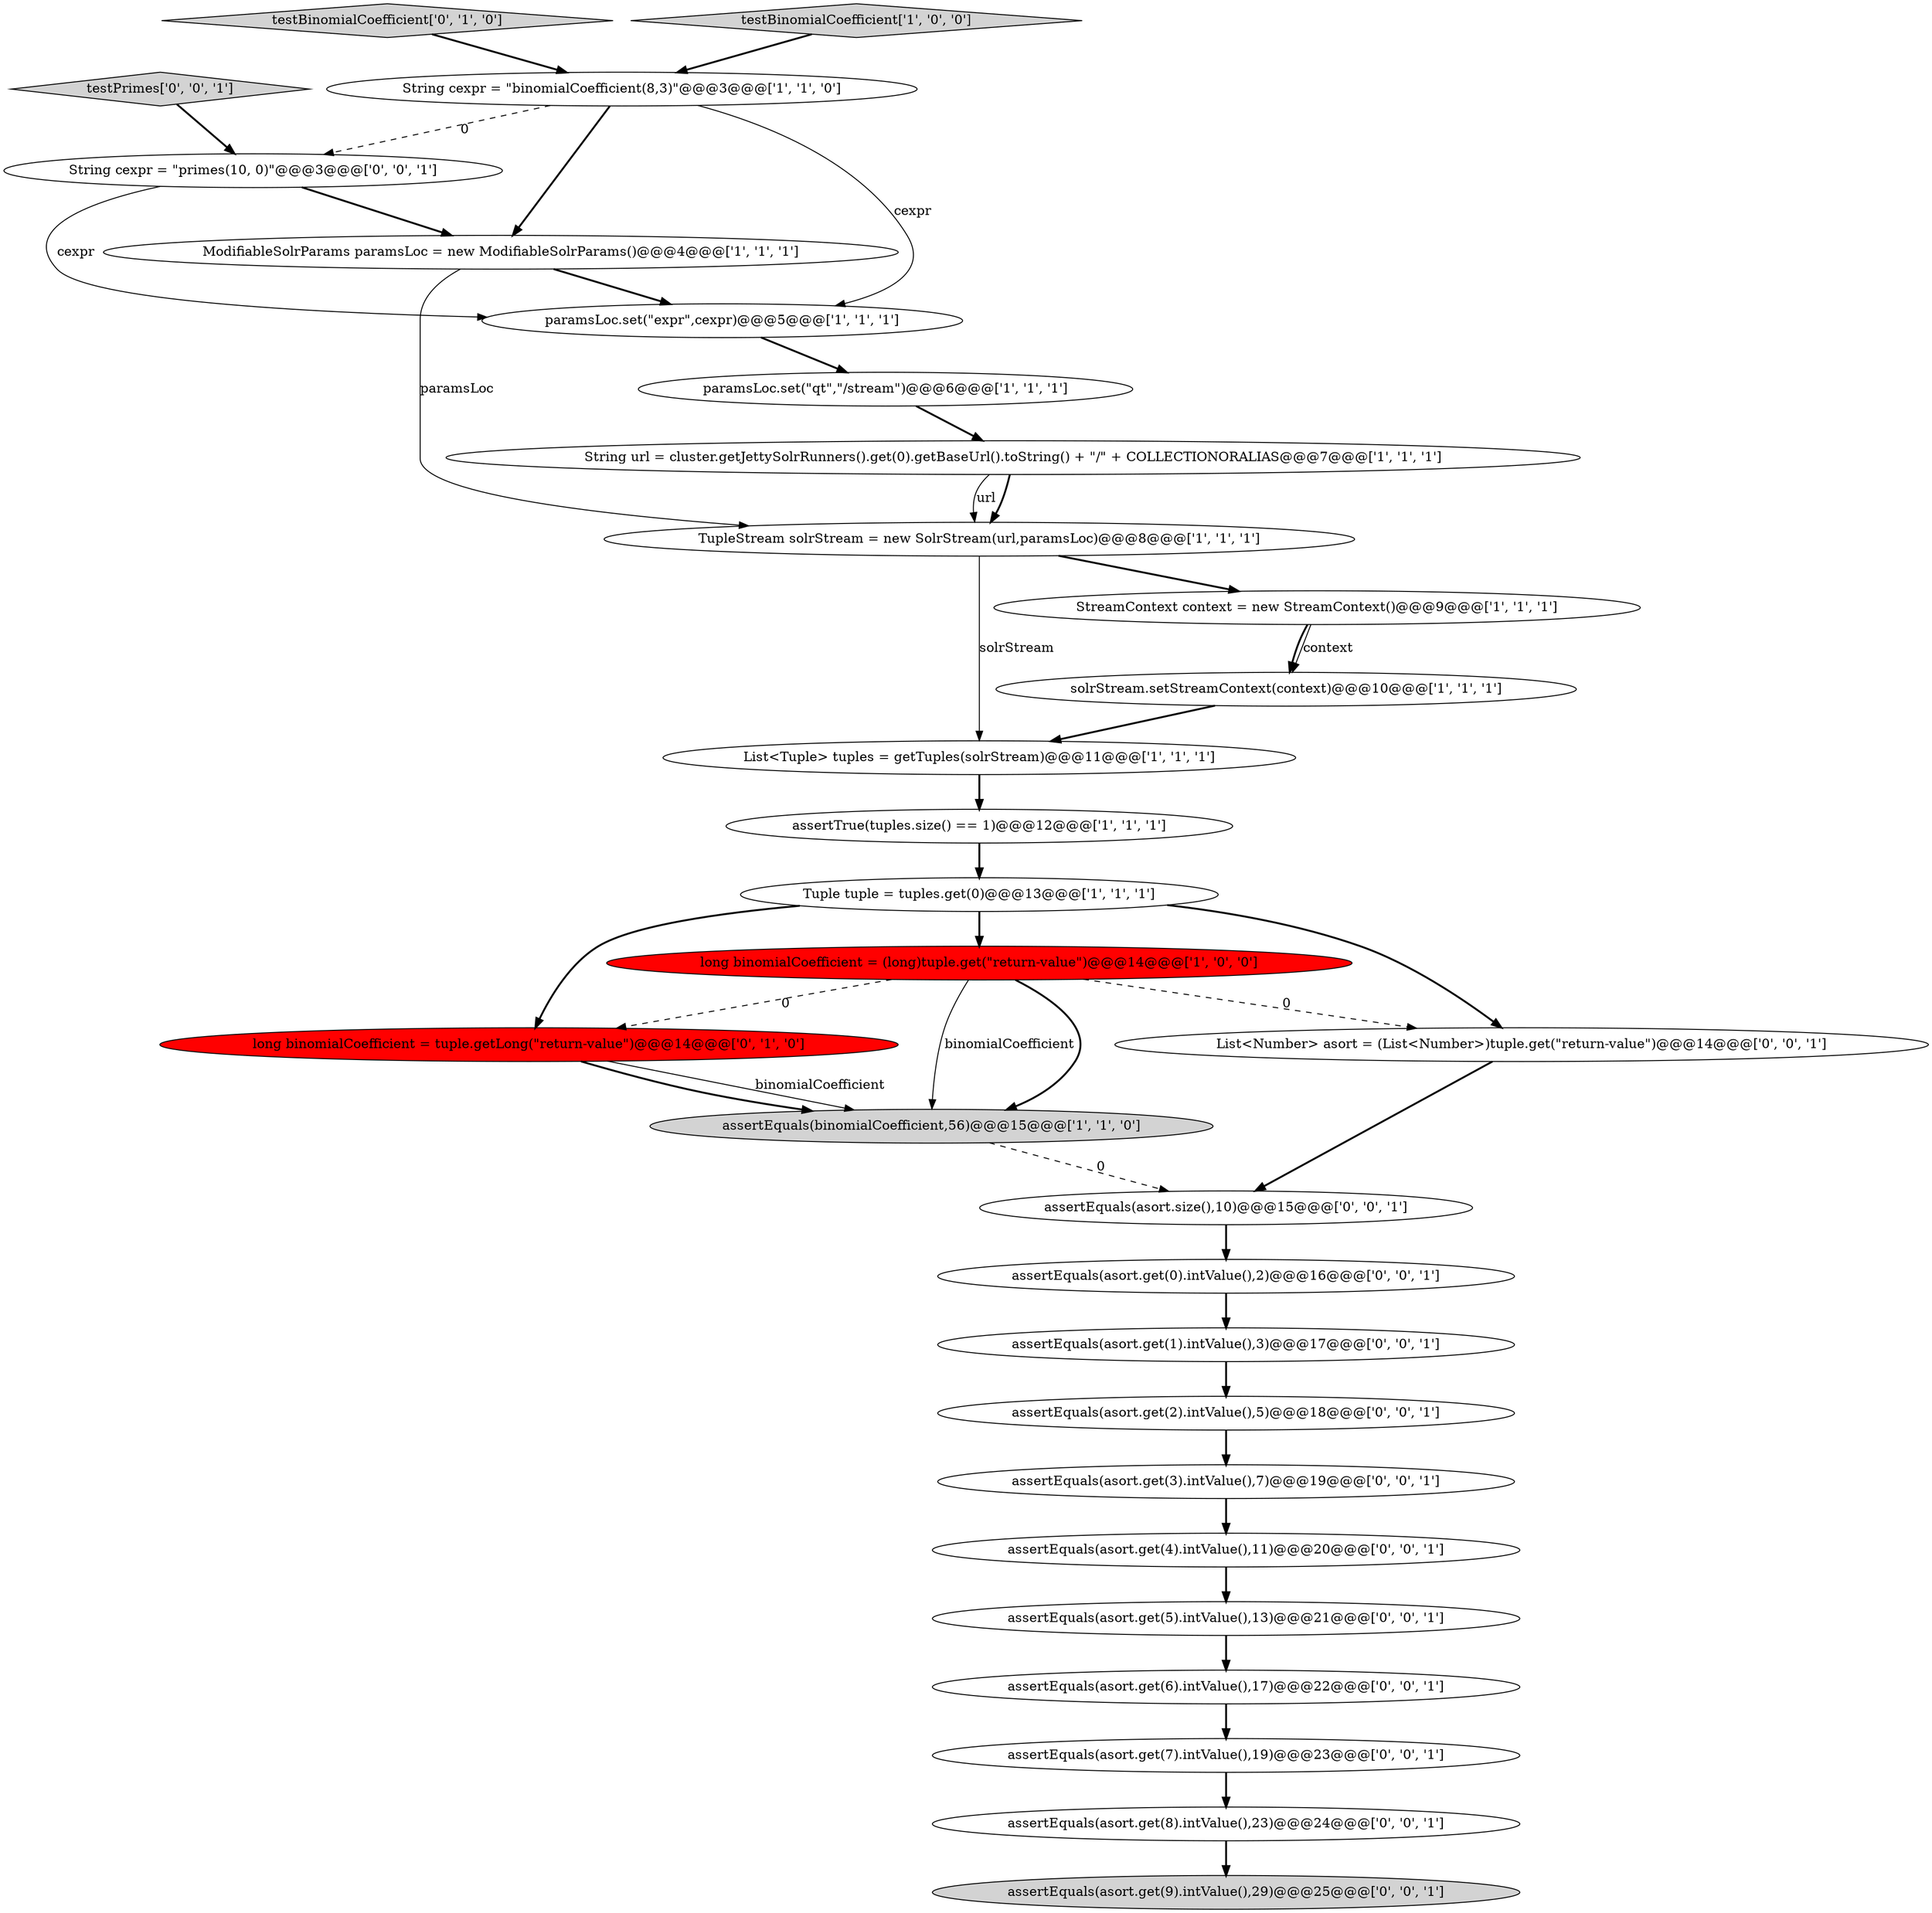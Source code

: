 digraph {
14 [style = filled, label = "long binomialCoefficient = tuple.getLong(\"return-value\")@@@14@@@['0', '1', '0']", fillcolor = red, shape = ellipse image = "AAA1AAABBB2BBB"];
17 [style = filled, label = "assertEquals(asort.get(0).intValue(),2)@@@16@@@['0', '0', '1']", fillcolor = white, shape = ellipse image = "AAA0AAABBB3BBB"];
26 [style = filled, label = "assertEquals(asort.get(8).intValue(),23)@@@24@@@['0', '0', '1']", fillcolor = white, shape = ellipse image = "AAA0AAABBB3BBB"];
9 [style = filled, label = "String cexpr = \"binomialCoefficient(8,3)\"@@@3@@@['1', '1', '0']", fillcolor = white, shape = ellipse image = "AAA0AAABBB1BBB"];
28 [style = filled, label = "assertEquals(asort.size(),10)@@@15@@@['0', '0', '1']", fillcolor = white, shape = ellipse image = "AAA0AAABBB3BBB"];
21 [style = filled, label = "List<Number> asort = (List<Number>)tuple.get(\"return-value\")@@@14@@@['0', '0', '1']", fillcolor = white, shape = ellipse image = "AAA0AAABBB3BBB"];
11 [style = filled, label = "paramsLoc.set(\"expr\",cexpr)@@@5@@@['1', '1', '1']", fillcolor = white, shape = ellipse image = "AAA0AAABBB1BBB"];
18 [style = filled, label = "testPrimes['0', '0', '1']", fillcolor = lightgray, shape = diamond image = "AAA0AAABBB3BBB"];
13 [style = filled, label = "ModifiableSolrParams paramsLoc = new ModifiableSolrParams()@@@4@@@['1', '1', '1']", fillcolor = white, shape = ellipse image = "AAA0AAABBB1BBB"];
27 [style = filled, label = "assertEquals(asort.get(9).intValue(),29)@@@25@@@['0', '0', '1']", fillcolor = lightgray, shape = ellipse image = "AAA0AAABBB3BBB"];
7 [style = filled, label = "paramsLoc.set(\"qt\",\"/stream\")@@@6@@@['1', '1', '1']", fillcolor = white, shape = ellipse image = "AAA0AAABBB1BBB"];
29 [style = filled, label = "assertEquals(asort.get(7).intValue(),19)@@@23@@@['0', '0', '1']", fillcolor = white, shape = ellipse image = "AAA0AAABBB3BBB"];
5 [style = filled, label = "assertEquals(binomialCoefficient,56)@@@15@@@['1', '1', '0']", fillcolor = lightgray, shape = ellipse image = "AAA0AAABBB1BBB"];
22 [style = filled, label = "assertEquals(asort.get(5).intValue(),13)@@@21@@@['0', '0', '1']", fillcolor = white, shape = ellipse image = "AAA0AAABBB3BBB"];
23 [style = filled, label = "assertEquals(asort.get(6).intValue(),17)@@@22@@@['0', '0', '1']", fillcolor = white, shape = ellipse image = "AAA0AAABBB3BBB"];
1 [style = filled, label = "Tuple tuple = tuples.get(0)@@@13@@@['1', '1', '1']", fillcolor = white, shape = ellipse image = "AAA0AAABBB1BBB"];
20 [style = filled, label = "assertEquals(asort.get(1).intValue(),3)@@@17@@@['0', '0', '1']", fillcolor = white, shape = ellipse image = "AAA0AAABBB3BBB"];
24 [style = filled, label = "String cexpr = \"primes(10, 0)\"@@@3@@@['0', '0', '1']", fillcolor = white, shape = ellipse image = "AAA0AAABBB3BBB"];
15 [style = filled, label = "testBinomialCoefficient['0', '1', '0']", fillcolor = lightgray, shape = diamond image = "AAA0AAABBB2BBB"];
2 [style = filled, label = "TupleStream solrStream = new SolrStream(url,paramsLoc)@@@8@@@['1', '1', '1']", fillcolor = white, shape = ellipse image = "AAA0AAABBB1BBB"];
3 [style = filled, label = "assertTrue(tuples.size() == 1)@@@12@@@['1', '1', '1']", fillcolor = white, shape = ellipse image = "AAA0AAABBB1BBB"];
0 [style = filled, label = "testBinomialCoefficient['1', '0', '0']", fillcolor = lightgray, shape = diamond image = "AAA0AAABBB1BBB"];
4 [style = filled, label = "String url = cluster.getJettySolrRunners().get(0).getBaseUrl().toString() + \"/\" + COLLECTIONORALIAS@@@7@@@['1', '1', '1']", fillcolor = white, shape = ellipse image = "AAA0AAABBB1BBB"];
25 [style = filled, label = "assertEquals(asort.get(2).intValue(),5)@@@18@@@['0', '0', '1']", fillcolor = white, shape = ellipse image = "AAA0AAABBB3BBB"];
12 [style = filled, label = "List<Tuple> tuples = getTuples(solrStream)@@@11@@@['1', '1', '1']", fillcolor = white, shape = ellipse image = "AAA0AAABBB1BBB"];
19 [style = filled, label = "assertEquals(asort.get(4).intValue(),11)@@@20@@@['0', '0', '1']", fillcolor = white, shape = ellipse image = "AAA0AAABBB3BBB"];
8 [style = filled, label = "long binomialCoefficient = (long)tuple.get(\"return-value\")@@@14@@@['1', '0', '0']", fillcolor = red, shape = ellipse image = "AAA1AAABBB1BBB"];
6 [style = filled, label = "StreamContext context = new StreamContext()@@@9@@@['1', '1', '1']", fillcolor = white, shape = ellipse image = "AAA0AAABBB1BBB"];
16 [style = filled, label = "assertEquals(asort.get(3).intValue(),7)@@@19@@@['0', '0', '1']", fillcolor = white, shape = ellipse image = "AAA0AAABBB3BBB"];
10 [style = filled, label = "solrStream.setStreamContext(context)@@@10@@@['1', '1', '1']", fillcolor = white, shape = ellipse image = "AAA0AAABBB1BBB"];
8->5 [style = solid, label="binomialCoefficient"];
0->9 [style = bold, label=""];
18->24 [style = bold, label=""];
1->8 [style = bold, label=""];
14->5 [style = solid, label="binomialCoefficient"];
3->1 [style = bold, label=""];
9->24 [style = dashed, label="0"];
2->6 [style = bold, label=""];
14->5 [style = bold, label=""];
24->13 [style = bold, label=""];
4->2 [style = bold, label=""];
7->4 [style = bold, label=""];
8->14 [style = dashed, label="0"];
4->2 [style = solid, label="url"];
8->21 [style = dashed, label="0"];
16->19 [style = bold, label=""];
25->16 [style = bold, label=""];
20->25 [style = bold, label=""];
13->11 [style = bold, label=""];
22->23 [style = bold, label=""];
21->28 [style = bold, label=""];
29->26 [style = bold, label=""];
23->29 [style = bold, label=""];
26->27 [style = bold, label=""];
5->28 [style = dashed, label="0"];
13->2 [style = solid, label="paramsLoc"];
8->5 [style = bold, label=""];
10->12 [style = bold, label=""];
15->9 [style = bold, label=""];
1->21 [style = bold, label=""];
6->10 [style = bold, label=""];
2->12 [style = solid, label="solrStream"];
28->17 [style = bold, label=""];
9->13 [style = bold, label=""];
1->14 [style = bold, label=""];
6->10 [style = solid, label="context"];
12->3 [style = bold, label=""];
19->22 [style = bold, label=""];
11->7 [style = bold, label=""];
9->11 [style = solid, label="cexpr"];
17->20 [style = bold, label=""];
24->11 [style = solid, label="cexpr"];
}
